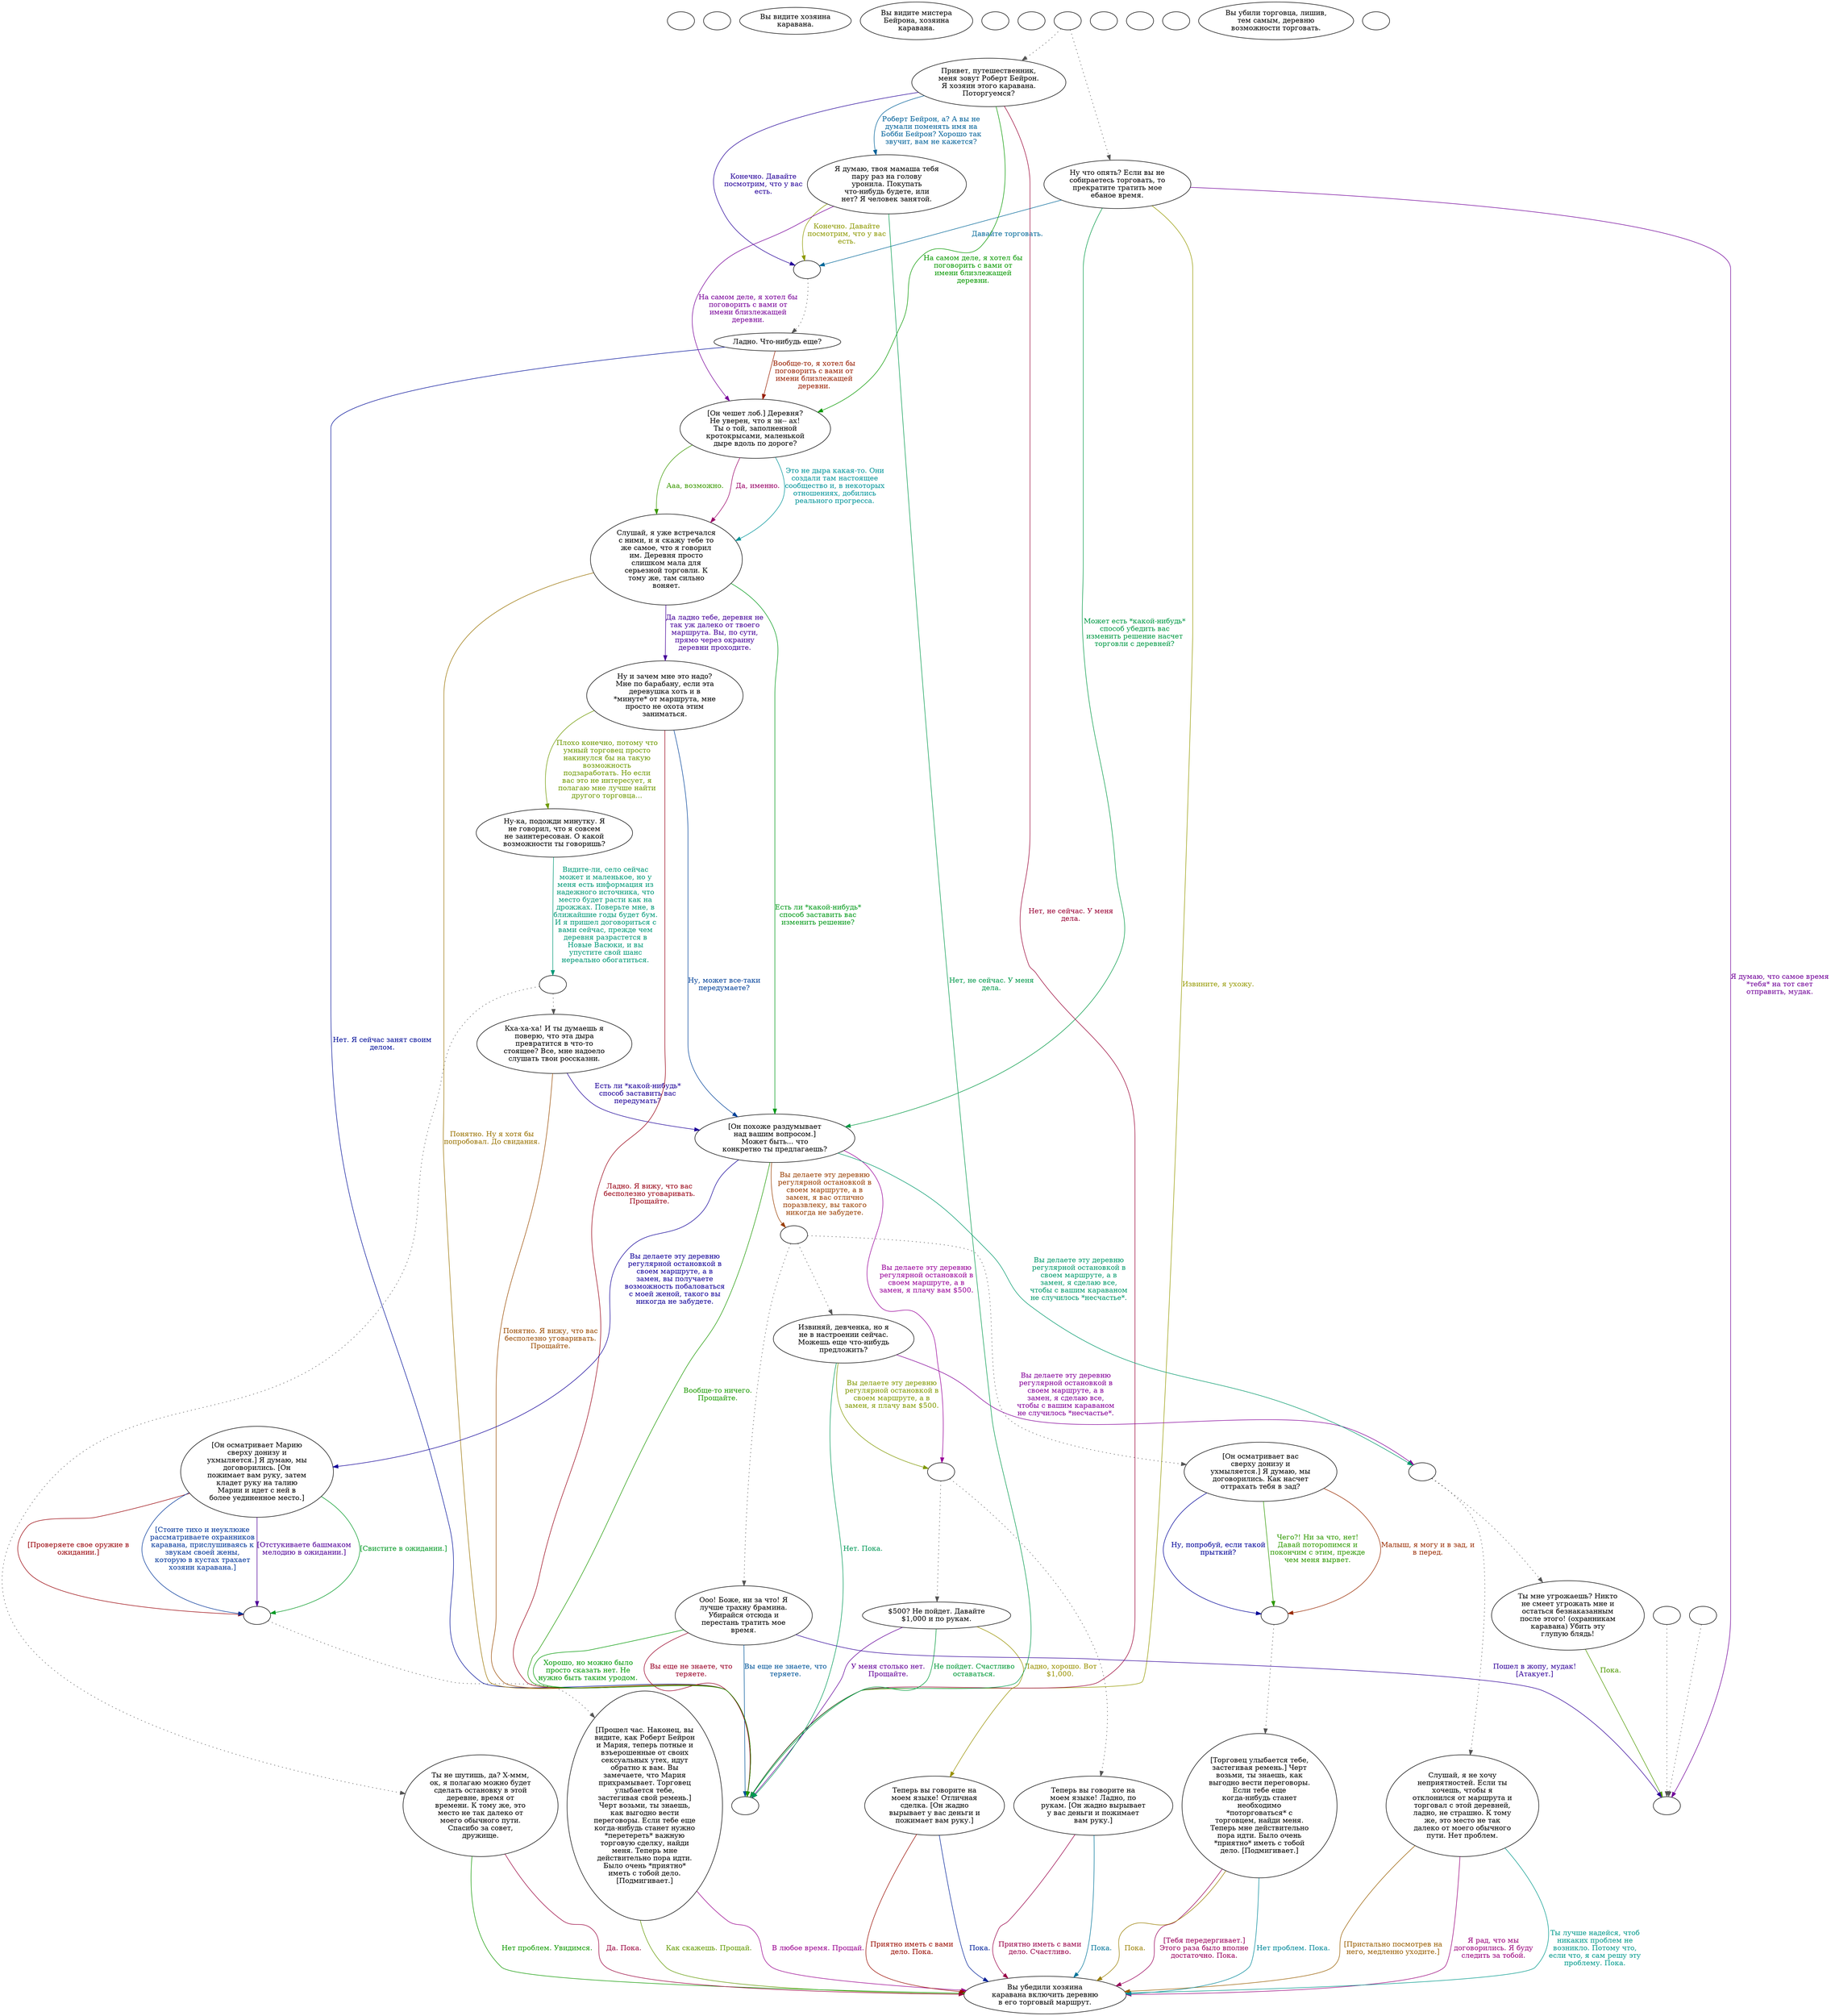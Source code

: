 digraph vibaron {
  "start" [style=filled       fillcolor="#FFFFFF"       color="#000000"]
  "start" [label=""]
  "use_p_proc" [style=filled       fillcolor="#FFFFFF"       color="#000000"]
  "use_p_proc" [label=""]
  "look_at_p_proc" [style=filled       fillcolor="#FFFFFF"       color="#000000"]
  "look_at_p_proc" [label="Вы видите хозяина\nкаравана."]
  "description_p_proc" [style=filled       fillcolor="#FFFFFF"       color="#000000"]
  "description_p_proc" [label="Вы видите мистера\nБейрона, хозяина\nкаравана."]
  "use_skill_on_p_proc" [style=filled       fillcolor="#FFFFFF"       color="#000000"]
  "use_skill_on_p_proc" [label=""]
  "use_obj_on_p_proc" [style=filled       fillcolor="#FFFFFF"       color="#000000"]
  "use_obj_on_p_proc" [label=""]
  "damage_p_proc" [style=filled       fillcolor="#FFFFFF"       color="#000000"]
  "damage_p_proc" -> "Node998" [style=dotted color="#555555"]
  "damage_p_proc" [label=""]
  "map_enter_p_proc" [style=filled       fillcolor="#FFFFFF"       color="#000000"]
  "map_enter_p_proc" [label=""]
  "map_update_p_proc" [style=filled       fillcolor="#FFFFFF"       color="#000000"]
  "map_update_p_proc" [label=""]
  "talk_p_proc" [style=filled       fillcolor="#FFFFFF"       color="#000000"]
  "talk_p_proc" -> "Node022" [style=dotted color="#555555"]
  "talk_p_proc" -> "Node001" [style=dotted color="#555555"]
  "talk_p_proc" [label=""]
  "Node999" [style=filled       fillcolor="#FFFFFF"       color="#000000"]
  "Node999" [label=""]
  "Node998" [style=filled       fillcolor="#FFFFFF"       color="#000000"]
  "Node998" [label=""]
  "Node990" [style=filled       fillcolor="#FFFFFF"       color="#000000"]
  "Node990" -> "Node003" [style=dotted color="#555555"]
  "Node990" [label=""]
  "Node900" [style=filled       fillcolor="#FFFFFF"       color="#000000"]
  "Node900" -> "Node008" [style=dotted color="#555555"]
  "Node900" -> "Node009" [style=dotted color="#555555"]
  "Node900" [label=""]
  "Node901" [style=filled       fillcolor="#FFFFFF"       color="#000000"]
  "Node901" -> "Node012" [style=dotted color="#555555"]
  "Node901" -> "Node011" [style=dotted color="#555555"]
  "Node901" [label=""]
  "Node902" [style=filled       fillcolor="#FFFFFF"       color="#000000"]
  "Node902" -> "Node015" [style=dotted color="#555555"]
  "Node902" -> "Node014" [style=dotted color="#555555"]
  "Node902" -> "Node013" [style=dotted color="#555555"]
  "Node902" [label=""]
  "Node903" [style=filled       fillcolor="#FFFFFF"       color="#000000"]
  "Node903" -> "Node016" [style=dotted color="#555555"]
  "Node903" [label=""]
  "Node904" [style=filled       fillcolor="#FFFFFF"       color="#000000"]
  "Node904" -> "Node018" [style=dotted color="#555555"]
  "Node904" [label=""]
  "Node905" [style=filled       fillcolor="#FFFFFF"       color="#000000"]
  "Node905" -> "Node021" [style=dotted color="#555555"]
  "Node905" -> "Node020" [style=dotted color="#555555"]
  "Node905" [label=""]
  "Node906" [style=filled       fillcolor="#FFFFFF"       color="#000000"]
  "Node906" [label="Вы убедили хозяина\nкаравана включить деревню\nв его торговый маршрут."]
  "Node001" [style=filled       fillcolor="#FFFFFF"       color="#000000"]
  "Node001" [label="Привет, путешественник,\nменя зовут Роберт Бейрон.\nЯ хозяин этого каравана.\nПоторгуемся?"]
  "Node001" -> "Node990" [label="Конечно. Давайте\nпосмотрим, что у вас\nесть." color="#250099" fontcolor="#250099"]
  "Node001" -> "Node004" [label="На самом деле, я хотел бы\nпоговорить с вами от\nимени близлежащей\nдеревни." color="#079900" fontcolor="#079900"]
  "Node001" -> "Node999" [label="Нет, не сейчас. У меня\nдела." color="#990034" fontcolor="#990034"]
  "Node001" -> "Node002" [label="Роберт Бейрон, а? А вы не\nдумали поменять имя на\nБобби Бейрон? Хорошо так\nзвучит, вам не кажется?" color="#006199" fontcolor="#006199"]
  "Node002" [style=filled       fillcolor="#FFFFFF"       color="#000000"]
  "Node002" [label="Я думаю, твоя мамаша тебя\nпару раз на голову\nуронила. Покупать\nчто-нибудь будете, или\nнет? Я человек занятой."]
  "Node002" -> "Node990" [label="Конечно. Давайте\nпосмотрим, что у вас\nесть." color="#8D9900" fontcolor="#8D9900"]
  "Node002" -> "Node004" [label="На самом деле, я хотел бы\nпоговорить с вами от\nимени близлежащей\nдеревни." color="#780099" fontcolor="#780099"]
  "Node002" -> "Node999" [label="Нет, не сейчас. У меня\nдела." color="#00994B" fontcolor="#00994B"]
  "Node003" [style=filled       fillcolor="#FFFFFF"       color="#000000"]
  "Node003" [label="Ладно. Что-нибудь еще?"]
  "Node003" -> "Node004" [label="Вообще-то, я хотел бы\nпоговорить с вами от\nимени близлежащей\nдеревни." color="#991F00" fontcolor="#991F00"]
  "Node003" -> "Node999" [label="Нет. Я сейчас занят своим\nделом." color="#000E99" fontcolor="#000E99"]
  "Node004" [style=filled       fillcolor="#FFFFFF"       color="#000000"]
  "Node004" [label="[Он чешет лоб.] Деревня?\nНе уверен, что я зн-- ах!\nТы о той, заполненной\nкротокрысами, маленькой\nдыре вдоль по дороге?"]
  "Node004" -> "Node005" [label="Ааа, возможно." color="#3B9900" fontcolor="#3B9900"]
  "Node004" -> "Node005" [label="Да, именно." color="#990067" fontcolor="#990067"]
  "Node004" -> "Node005" [label="Это не дыра какая-то. Они\nсоздали там настоящее\nсообщество и, в некоторых\nотношениях, добились\nреального прогресса." color="#009499" fontcolor="#009499"]
  "Node005" [style=filled       fillcolor="#FFFFFF"       color="#000000"]
  "Node005" [label="Слушай, я уже встречался\nс ними, и я скажу тебе то\nже самое, что я говорил\nим. Деревня просто\nслишком мала для\nсерьезной торговли. К\nтому же, там сильно\nвоняет."]
  "Node005" -> "Node999" [label="Понятно. Ну я хотя бы\nпопробовал. До свидания." color="#997200" fontcolor="#997200"]
  "Node005" -> "Node006" [label="Да ладно тебе, деревня не\nтак уж далеко от твоего\nмаршрута. Вы, по сути,\nпрямо через окраину\nдеревни проходите." color="#450099" fontcolor="#450099"]
  "Node005" -> "Node007" [label="Есть ли *какой-нибудь*\nспособ заставить вас\nизменить решение?" color="#009918" fontcolor="#009918"]
  "Node006" [style=filled       fillcolor="#FFFFFF"       color="#000000"]
  "Node006" [label="Ну и зачем мне это надо?\nМне по барабану, если эта\nдеревушка хоть и в\n*минуте* от маршрута, мне\nпросто не охота этим\nзаниматься."]
  "Node006" -> "Node999" [label="Ладно. Я вижу, что вас\nбесполезно уговаривать.\nПрощайте." color="#990014" fontcolor="#990014"]
  "Node006" -> "Node007" [label="Ну, может все-таки\nпередумаете?" color="#004199" fontcolor="#004199"]
  "Node006" -> "Node019" [label="Плохо конечно, потому что\nумный торговец просто\nнакинулся бы на такую\nвозможность\nподзаработать. Но если\nвас это не интересует, я\nполагаю мне лучше найти\nдругого торговца..." color="#6E9900" fontcolor="#6E9900"]
  "Node007" [style=filled       fillcolor="#FFFFFF"       color="#000000"]
  "Node007" [label="[Он похоже раздумывает\nнад вашим вопросом.]\nМожет быть... что\nконкретно ты предлагаешь?"]
  "Node007" -> "Node900" [label="Вы делаете эту деревню\nрегулярной остановкой в\nсвоем маршруте, а в\nзамен, я плачу вам $500." color="#980099" fontcolor="#980099"]
  "Node007" -> "Node901" [label="Вы делаете эту деревню\nрегулярной остановкой в\nсвоем маршруте, а в\nзамен, я сделаю все,\nчтобы с вашим караваном\nне случилось *несчастье*." color="#00996B" fontcolor="#00996B"]
  "Node007" -> "Node902" [label="Вы делаете эту деревню\nрегулярной остановкой в\nсвоем маршруте, а в\nзамен, я вас отлично\nпоразвлеку, вы такого\nникогда не забудете." color="#993E00" fontcolor="#993E00"]
  "Node007" -> "Node017" [label="Вы делаете эту деревню\nрегулярной остановкой в\nсвоем маршруте, а в\nзамен, вы получаете\nвозможность побаловаться\nс моей женой, такого вы\nникогда не забудете." color="#120099" fontcolor="#120099"]
  "Node007" -> "Node999" [label="Вообще-то ничего.\nПрощайте." color="#1B9900" fontcolor="#1B9900"]
  "Node008" [style=filled       fillcolor="#FFFFFF"       color="#000000"]
  "Node008" [label="Теперь вы говорите на\nмоем языке! Ладно, по\nрукам. [Он жадно вырывает\nу вас деньги и пожимает\nвам руку.]"]
  "Node008" -> "Node906" [label="Приятно иметь с вами\nдело. Счастливо." color="#990048" fontcolor="#990048"]
  "Node008" -> "Node906" [label="Пока." color="#007499" fontcolor="#007499"]
  "Node009" [style=filled       fillcolor="#FFFFFF"       color="#000000"]
  "Node009" [label="$500? Не пойдет. Давайте\n$1,000 и по рукам."]
  "Node009" -> "Node010" [label="Ладно, хорошо. Вот\n$1,000." color="#999100" fontcolor="#999100"]
  "Node009" -> "Node999" [label="У меня столько нет.\nПрощайте." color="#640099" fontcolor="#640099"]
  "Node009" -> "Node999" [label="Не пойдет. Счастливо\nоставаться." color="#009938" fontcolor="#009938"]
  "Node010" [style=filled       fillcolor="#FFFFFF"       color="#000000"]
  "Node010" [label="Теперь вы говорите на\nмоем языке! Отличная\nсделка. [Он жадно\nвырывает у вас деньги и\nпожимает вам руку.]"]
  "Node010" -> "Node906" [label="Приятно иметь с вами\nдело. Пока." color="#990B00" fontcolor="#990B00"]
  "Node010" -> "Node906" [label="Пока." color="#002199" fontcolor="#002199"]
  "Node011" [style=filled       fillcolor="#FFFFFF"       color="#000000"]
  "Node011" [label="Ты мне угрожаешь? Никто\nне смеет угрожать мне и\nостаться безнаказанным\nпосле этого! (охранникам\nкаравана) Убить эту\nглупую блядь!"]
  "Node011" -> "Node998" [label="Пока." color="#4E9900" fontcolor="#4E9900"]
  "Node012" [style=filled       fillcolor="#FFFFFF"       color="#000000"]
  "Node012" [label="Слушай, я не хочу\nнеприятностей. Если ты\nхочешь, чтобы я\nотклонился от маршрута и\nторговал с этой деревней,\nладно, не страшно. К тому\nже, это место не так\nдалеко от моего обычного\nпути. Нет проблем."]
  "Node012" -> "Node906" [label="Я рад, что мы\nдоговорились. Я буду\nследить за тобой." color="#99007B" fontcolor="#99007B"]
  "Node012" -> "Node906" [label="Ты лучше надейся, чтоб\nникаких проблем не\nвозникло. Потому что,\nесли что, я сам решу эту\nпроблему. Пока." color="#00998B" fontcolor="#00998B"]
  "Node012" -> "Node906" [label="[Пристально посмотрев на\nнего, медленно уходите.]" color="#995E00" fontcolor="#995E00"]
  "Node013" [style=filled       fillcolor="#FFFFFF"       color="#000000"]
  "Node013" [label="Ооо! Боже, ни за что! Я\nлучше трахну брамина.\nУбирайся отсюда и\nперестань тратить мое\nвремя."]
  "Node013" -> "Node998" [label="Пошел в жопу, мудак!\n[Атакует.]" color="#310099" fontcolor="#310099"]
  "Node013" -> "Node999" [label="Хорошо, но можно было\nпросто сказать нет. Не\nнужно быть таким уродом." color="#009905" fontcolor="#009905"]
  "Node013" -> "Node999" [label="Вы еще не знаете, что\nтеряете." color="#990028" fontcolor="#990028"]
  "Node013" -> "Node999" [label="Вы еще не знаете, что\nтеряете." color="#005599" fontcolor="#005599"]
  "Node014" [style=filled       fillcolor="#FFFFFF"       color="#000000"]
  "Node014" [label="Извиняй, девченка, но я\nне в настроении сейчас.\nМожешь еще что-нибудь\nпредложить?"]
  "Node014" -> "Node900" [label="Вы делаете эту деревню\nрегулярной остановкой в\nсвоем маршруте, а в\nзамен, я плачу вам $500." color="#819900" fontcolor="#819900"]
  "Node014" -> "Node901" [label="Вы делаете эту деревню\nрегулярной остановкой в\nсвоем маршруте, а в\nзамен, я сделаю все,\nчтобы с вашим караваном\nне случилось *несчастье*." color="#840099" fontcolor="#840099"]
  "Node014" -> "Node999" [label="Нет. Пока." color="#009957" fontcolor="#009957"]
  "Node015" [style=filled       fillcolor="#FFFFFF"       color="#000000"]
  "Node015" [label="[Он осматривает вас\nсверху донизу и\nухмыляется.] Я думаю, мы\nдоговорились. Как насчет\nоттрахать тебя в зад?"]
  "Node015" -> "Node903" [label="Малыш, я могу и в зад, и\nв перед." color="#992B00" fontcolor="#992B00"]
  "Node015" -> "Node903" [label="Ну, попробуй, если такой\nпрыткий?" color="#000299" fontcolor="#000299"]
  "Node015" -> "Node903" [label="Чего?! Ни за что, нет!\nДавай поторопимся и\nпокончим с этим, прежде\nчем меня вырвет." color="#2E9900" fontcolor="#2E9900"]
  "Node016" [style=filled       fillcolor="#FFFFFF"       color="#000000"]
  "Node016" [label="[Торговец улыбается тебе,\nзастегивая ремень.] Черт\nвозьми, ты знаешь, как\nвыгодно вести переговоры.\nЕсли тебе еще\nкогда-нибудь станет\nнеобходимо\n*поторговаться* с\nторговцем, найди меня.\nТеперь мне действительно\nпора идти. Было очень\n*приятно* иметь с тобой\nдело. [Подмигивает.]"]
  "Node016" -> "Node906" [label="[Тебя передергивает.]\nЭтого раза было вполне\nдостаточно. Пока." color="#99005B" fontcolor="#99005B"]
  "Node016" -> "Node906" [label="Нет проблем. Пока." color="#008899" fontcolor="#008899"]
  "Node016" -> "Node906" [label="Пока." color="#997E00" fontcolor="#997E00"]
  "Node017" [style=filled       fillcolor="#FFFFFF"       color="#000000"]
  "Node017" [label="[Он осматривает Марию\nсверху донизу и\nухмыляется.] Я думаю, мы\nдоговорились. [Он\nпожимает вам руку, затем\nкладет руку на талию\nМарии и идет с ней в\nболее уединенное место.]"]
  "Node017" -> "Node904" [label="[Отстукиваете башмаком\nмелодию в ожидании.]" color="#510099" fontcolor="#510099"]
  "Node017" -> "Node904" [label="[Свистите в ожидании.]" color="#009924" fontcolor="#009924"]
  "Node017" -> "Node904" [label="[Проверяете свое оружие в\nожидании.]" color="#990008" fontcolor="#990008"]
  "Node017" -> "Node904" [label="[Стоите тихо и неуклюже\nрассматриваете охранников\nкаравана, прислушиваясь к\nзвукам своей жены,\nкоторую в кустах трахает\nхозяин каравана.]" color="#003599" fontcolor="#003599"]
  "Node018" [style=filled       fillcolor="#FFFFFF"       color="#000000"]
  "Node018" [label="[Прошел час. Наконец, вы\nвидите, как Роберт Бейрон\nи Мария, теперь потные и\nвзъерошенные от своих\nсексуальных утех, идут\nобратно к вам. Вы\nзамечаете, что Мария\nприхрамывает. Торговец\nулыбается тебе,\nзастегивая свой ремень.]\nЧерт возьми, ты знаешь,\nкак выгодно вести\nпереговоры. Если тебе еще\nкогда-нибудь станет нужно\n*перетереть* важную\nторговую сделку, найди\nменя. Теперь мне\nдействительно пора идти.\nБыло очень *приятно*\nиметь с тобой дело.\n[Подмигивает.]"]
  "Node018" -> "Node906" [label="Как скажешь. Прощай." color="#629900" fontcolor="#629900"]
  "Node018" -> "Node906" [label="В любое время. Прощай." color="#99008E" fontcolor="#99008E"]
  "Node019" [style=filled       fillcolor="#FFFFFF"       color="#000000"]
  "Node019" [label="Ну-ка, подожди минутку. Я\nне говорил, что я совсем\nне заинтересован. О какой\nвозможности ты говоришь?"]
  "Node019" -> "Node905" [label="Видите-ли, село сейчас\nможет и маленькое, но у\nменя есть информация из\nнадежного источника, что\nместо будет расти как на\nдрожжах. Поверьте мне, в\nближайшие годы будет бум.\nИ я пришел договориться с\nвами сейчас, прежде чем\nдеревня разрастется в\nНовые Васюки, и вы\nупустите свой шанс\nнереально обогатиться." color="#009977" fontcolor="#009977"]
  "Node020" [style=filled       fillcolor="#FFFFFF"       color="#000000"]
  "Node020" [label="Кха-ха-ха! И ты думаешь я\nповерю, что эта дыра\nпревратится в что-то\nстоящее? Все, мне надоело\nслушать твои россказни."]
  "Node020" -> "Node999" [label="Понятно. Я вижу, что вас\nбесполезно уговаривать.\nПрощайте." color="#994A00" fontcolor="#994A00"]
  "Node020" -> "Node007" [label="Есть ли *какой-нибудь*\nспособ заставить вас\nпередумать?" color="#1E0099" fontcolor="#1E0099"]
  "Node021" [style=filled       fillcolor="#FFFFFF"       color="#000000"]
  "Node021" [label="Ты не шутишь, да? Х-ммм,\nок, я полагаю можно будет\nсделать остановку в этой\nдеревне, время от\nвремени. К тому же, это\nместо не так далеко от\nмоего обычного пути.\nСпасибо за совет,\nдружище."]
  "Node021" -> "Node906" [label="Нет проблем. Увидимся." color="#0F9900" fontcolor="#0F9900"]
  "Node021" -> "Node906" [label="Да. Пока." color="#99003C" fontcolor="#99003C"]
  "Node022" [style=filled       fillcolor="#FFFFFF"       color="#000000"]
  "Node022" [label="Ну что опять? Если вы не\nсобираетесь торговать, то\nпрекратите тратить мое\nебаное время."]
  "Node022" -> "Node990" [label="Давайте торговать." color="#006899" fontcolor="#006899"]
  "Node022" -> "Node999" [label="Извините, я ухожу." color="#959900" fontcolor="#959900"]
  "Node022" -> "Node998" [label="Я думаю, что самое время\n*тебя* на тот свет\nотправить, мудак." color="#710099" fontcolor="#710099"]
  "Node022" -> "Node007" [label="Может есть *какой-нибудь*\nспособ убедить вас\nизменить решение насчет\nторговли с деревней?" color="#009944" fontcolor="#009944"]
  "timed_event_p_proc" [style=filled       fillcolor="#FFFFFF"       color="#000000"]
  "timed_event_p_proc" [label=""]
  "destroy_p_proc" [style=filled       fillcolor="#FFFFFF"       color="#000000"]
  "destroy_p_proc" [label="Вы убили торговца, лишив,\nтем самым, деревню\nвозможности торговать."]
  "critter_p_proc" [style=filled       fillcolor="#FFFFFF"       color="#000000"]
  "critter_p_proc" [label=""]
  "pickup_p_proc" [style=filled       fillcolor="#FFFFFF"       color="#000000"]
  "pickup_p_proc" -> "Node998" [style=dotted color="#555555"]
  "pickup_p_proc" [label=""]
}